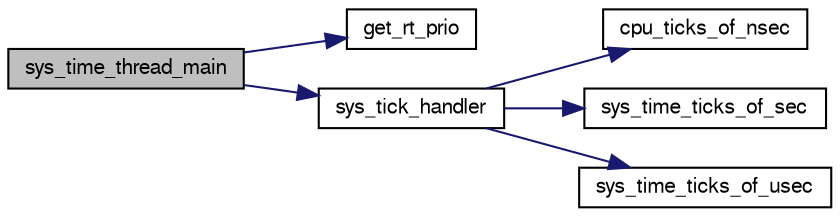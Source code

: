 digraph "sys_time_thread_main"
{
  edge [fontname="FreeSans",fontsize="10",labelfontname="FreeSans",labelfontsize="10"];
  node [fontname="FreeSans",fontsize="10",shape=record];
  rankdir="LR";
  Node1 [label="sys_time_thread_main",height=0.2,width=0.4,color="black", fillcolor="grey75", style="filled", fontcolor="black"];
  Node1 -> Node2 [color="midnightblue",fontsize="10",style="solid",fontname="FreeSans"];
  Node2 [label="get_rt_prio",height=0.2,width=0.4,color="black", fillcolor="white", style="filled",URL="$rt__priority_8h.html#a714c7483d11b82772f9184258793e5a1"];
  Node1 -> Node3 [color="midnightblue",fontsize="10",style="solid",fontname="FreeSans"];
  Node3 [label="sys_tick_handler",height=0.2,width=0.4,color="black", fillcolor="white", style="filled",URL="$linux_2mcu__periph_2sys__time__arch_8c.html#a69effd654e3a455f2f0bba7b270eab48"];
  Node3 -> Node4 [color="midnightblue",fontsize="10",style="solid",fontname="FreeSans"];
  Node4 [label="cpu_ticks_of_nsec",height=0.2,width=0.4,color="black", fillcolor="white", style="filled",URL="$sys__time_8h.html#ab9fdc67ec3fff3769bebcd04e7ee86c2"];
  Node3 -> Node5 [color="midnightblue",fontsize="10",style="solid",fontname="FreeSans"];
  Node5 [label="sys_time_ticks_of_sec",height=0.2,width=0.4,color="black", fillcolor="white", style="filled",URL="$sys__time_8h.html#a2894f16d75a4d3c6ad1449d7bba85406"];
  Node3 -> Node6 [color="midnightblue",fontsize="10",style="solid",fontname="FreeSans"];
  Node6 [label="sys_time_ticks_of_usec",height=0.2,width=0.4,color="black", fillcolor="white", style="filled",URL="$sys__time_8h.html#a46ccccbd8fdf3b1c359475fd05bebd0b"];
}
